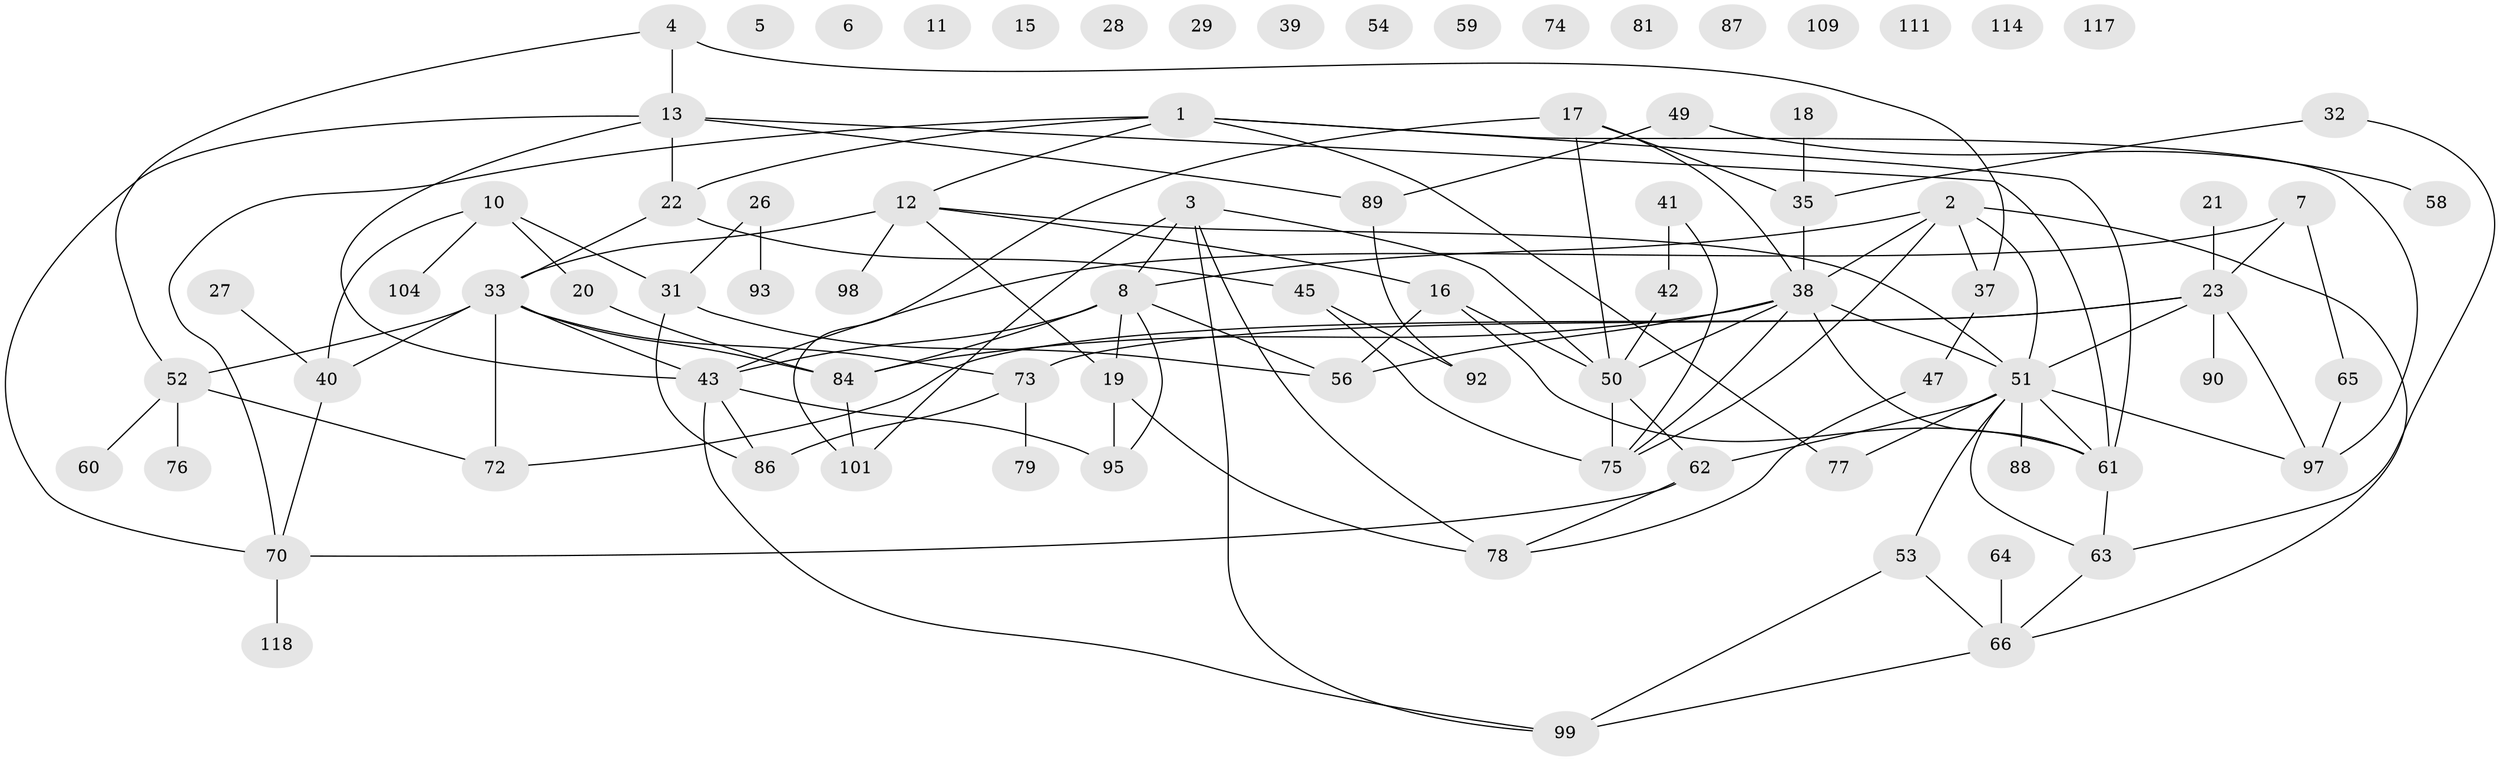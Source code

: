 // Generated by graph-tools (version 1.1) at 2025/23/03/03/25 07:23:29]
// undirected, 83 vertices, 120 edges
graph export_dot {
graph [start="1"]
  node [color=gray90,style=filled];
  1 [super="+34"];
  2 [super="+9"];
  3 [super="+115"];
  4;
  5;
  6;
  7 [super="+102"];
  8 [super="+36"];
  10 [super="+48"];
  11;
  12 [super="+14"];
  13 [super="+80"];
  15 [super="+94"];
  16 [super="+25"];
  17 [super="+24"];
  18;
  19 [super="+67"];
  20;
  21;
  22 [super="+119"];
  23 [super="+116"];
  26 [super="+30"];
  27;
  28;
  29;
  31 [super="+83"];
  32;
  33 [super="+55"];
  35 [super="+57"];
  37 [super="+106"];
  38 [super="+100"];
  39;
  40 [super="+44"];
  41 [super="+71"];
  42;
  43;
  45 [super="+46"];
  47;
  49;
  50 [super="+68"];
  51 [super="+82"];
  52 [super="+105"];
  53;
  54;
  56 [super="+69"];
  58;
  59;
  60;
  61 [super="+110"];
  62;
  63;
  64;
  65;
  66 [super="+85"];
  70 [super="+113"];
  72;
  73 [super="+96"];
  74;
  75 [super="+91"];
  76;
  77;
  78;
  79;
  81;
  84 [super="+103"];
  86;
  87;
  88;
  89;
  90;
  92;
  93;
  95 [super="+108"];
  97 [super="+107"];
  98;
  99 [super="+112"];
  101;
  104;
  109;
  111;
  114;
  117;
  118;
  1 -- 61;
  1 -- 77;
  1 -- 22;
  1 -- 70;
  1 -- 97;
  1 -- 12;
  2 -- 8;
  2 -- 38;
  2 -- 66;
  2 -- 51;
  2 -- 37;
  2 -- 75;
  3 -- 8;
  3 -- 78;
  3 -- 101;
  3 -- 99;
  3 -- 50;
  4 -- 37;
  4 -- 52;
  4 -- 13;
  7 -- 23;
  7 -- 43;
  7 -- 65;
  8 -- 95;
  8 -- 43;
  8 -- 19;
  8 -- 56;
  8 -- 84;
  10 -- 31;
  10 -- 40;
  10 -- 20;
  10 -- 104;
  12 -- 51 [weight=2];
  12 -- 33;
  12 -- 98;
  12 -- 19;
  12 -- 16;
  13 -- 43;
  13 -- 89;
  13 -- 22 [weight=2];
  13 -- 61;
  13 -- 70;
  16 -- 56;
  16 -- 50;
  16 -- 61;
  17 -- 38;
  17 -- 50;
  17 -- 35;
  17 -- 101;
  18 -- 35;
  19 -- 95;
  19 -- 78;
  20 -- 84;
  21 -- 23;
  22 -- 45;
  22 -- 33;
  23 -- 72;
  23 -- 90;
  23 -- 51;
  23 -- 73;
  23 -- 97;
  26 -- 31;
  26 -- 93;
  27 -- 40;
  31 -- 86;
  31 -- 56;
  32 -- 35;
  32 -- 63;
  33 -- 52;
  33 -- 40;
  33 -- 84;
  33 -- 72;
  33 -- 73 [weight=2];
  33 -- 43;
  35 -- 38;
  37 -- 47;
  38 -- 51;
  38 -- 84;
  38 -- 61;
  38 -- 56;
  38 -- 50;
  38 -- 75;
  40 -- 70;
  41 -- 42;
  41 -- 75;
  42 -- 50;
  43 -- 86;
  43 -- 99;
  43 -- 95;
  45 -- 92;
  45 -- 75;
  47 -- 78;
  49 -- 58;
  49 -- 89;
  50 -- 62;
  50 -- 75;
  51 -- 88;
  51 -- 53;
  51 -- 77;
  51 -- 62;
  51 -- 63;
  51 -- 61;
  51 -- 97;
  52 -- 72;
  52 -- 76;
  52 -- 60;
  53 -- 99;
  53 -- 66;
  61 -- 63;
  62 -- 78;
  62 -- 70;
  63 -- 66;
  64 -- 66;
  65 -- 97;
  66 -- 99;
  70 -- 118;
  73 -- 86;
  73 -- 79;
  84 -- 101;
  89 -- 92;
}
